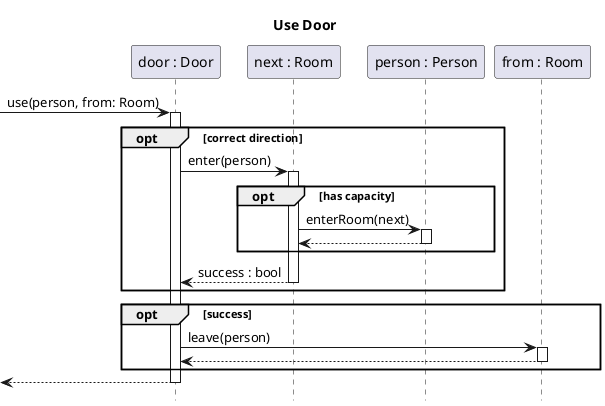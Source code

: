 @startuml door-use
title Use Door
hide footbox
participant "door : Door" as door
participant "next : Room" as next
participant "person : Person" as person
participant "from : Room" as from

[-> door ++: use(person, from: Room) 
	opt correct direction
		door -> next ++: enter(person)
			opt has capacity
				next -> person ++: enterRoom(next)
				return
			end
		return success : bool
	end
	opt success
		door -> from ++: leave(person)
		return
	end
return
@enduml